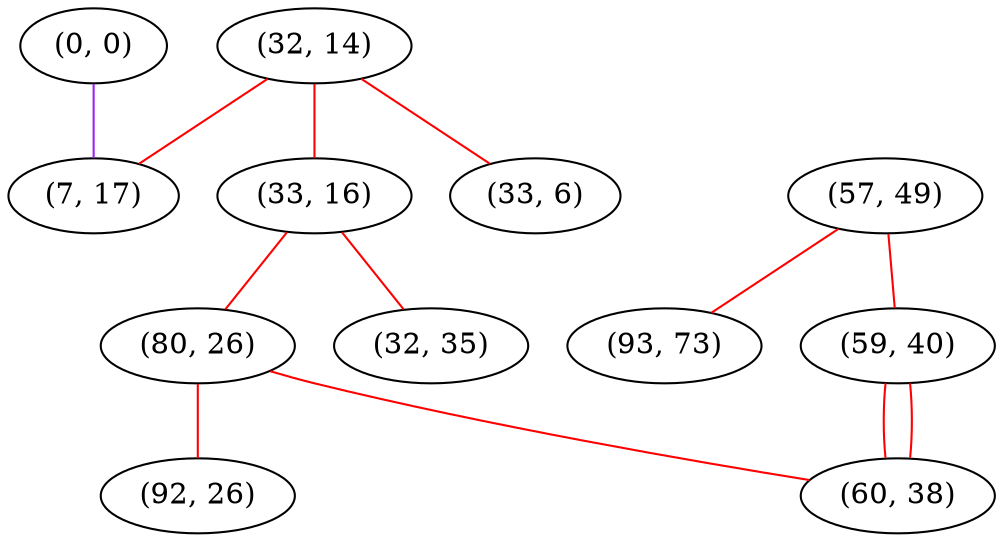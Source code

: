 graph "" {
"(0, 0)";
"(57, 49)";
"(32, 14)";
"(33, 16)";
"(93, 73)";
"(33, 6)";
"(80, 26)";
"(7, 17)";
"(59, 40)";
"(92, 26)";
"(32, 35)";
"(60, 38)";
"(0, 0)" -- "(7, 17)"  [color=purple, key=0, weight=4];
"(57, 49)" -- "(59, 40)"  [color=red, key=0, weight=1];
"(57, 49)" -- "(93, 73)"  [color=red, key=0, weight=1];
"(32, 14)" -- "(33, 16)"  [color=red, key=0, weight=1];
"(32, 14)" -- "(33, 6)"  [color=red, key=0, weight=1];
"(32, 14)" -- "(7, 17)"  [color=red, key=0, weight=1];
"(33, 16)" -- "(32, 35)"  [color=red, key=0, weight=1];
"(33, 16)" -- "(80, 26)"  [color=red, key=0, weight=1];
"(80, 26)" -- "(92, 26)"  [color=red, key=0, weight=1];
"(80, 26)" -- "(60, 38)"  [color=red, key=0, weight=1];
"(59, 40)" -- "(60, 38)"  [color=red, key=0, weight=1];
"(59, 40)" -- "(60, 38)"  [color=red, key=1, weight=1];
}
